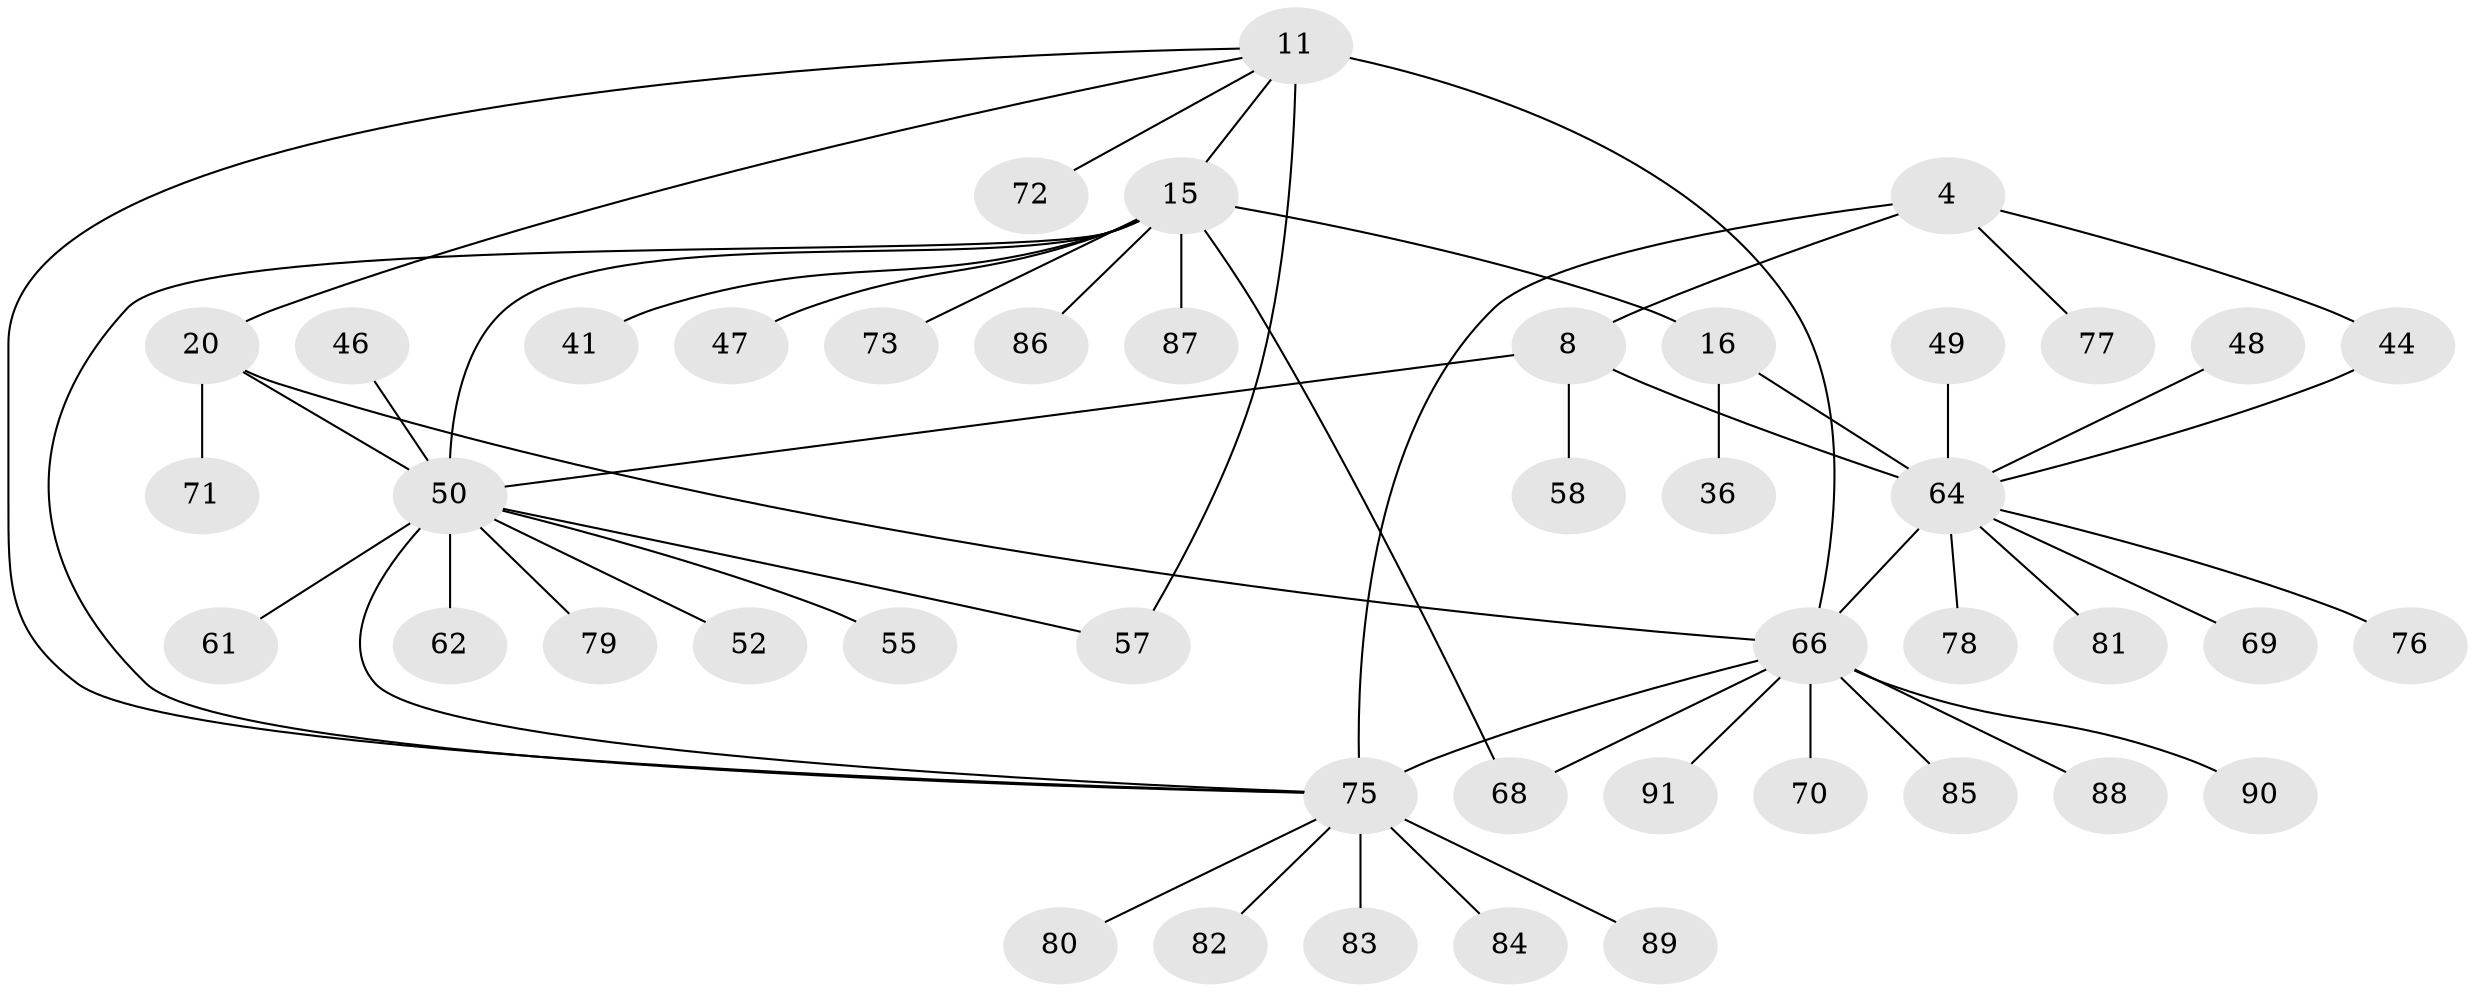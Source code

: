 // original degree distribution, {10: 0.02197802197802198, 5: 0.04395604395604396, 11: 0.01098901098901099, 4: 0.06593406593406594, 8: 0.02197802197802198, 6: 0.01098901098901099, 9: 0.03296703296703297, 12: 0.01098901098901099, 7: 0.01098901098901099, 2: 0.14285714285714285, 3: 0.04395604395604396, 1: 0.5824175824175825}
// Generated by graph-tools (version 1.1) at 2025/58/03/04/25 21:58:35]
// undirected, 45 vertices, 55 edges
graph export_dot {
graph [start="1"]
  node [color=gray90,style=filled];
  4 [super="+2"];
  8 [super="+5"];
  11 [super="+9"];
  15 [super="+13"];
  16 [super="+14"];
  20 [super="+17"];
  36 [super="+26"];
  41;
  44;
  46;
  47;
  48 [super="+35"];
  49;
  50 [super="+45+19"];
  52;
  55;
  57;
  58;
  61;
  62;
  64 [super="+7+29+38"];
  66 [super="+65"];
  68 [super="+51"];
  69;
  70 [super="+21"];
  71 [super="+54"];
  72;
  73 [super="+33"];
  75 [super="+67"];
  76;
  77;
  78;
  79;
  80;
  81 [super="+42+43"];
  82;
  83;
  84;
  85 [super="+59"];
  86;
  87;
  88 [super="+74"];
  89;
  90;
  91;
  4 -- 44;
  4 -- 77;
  4 -- 8;
  4 -- 75 [weight=4];
  8 -- 58;
  8 -- 50;
  8 -- 64 [weight=4];
  11 -- 72;
  11 -- 20;
  11 -- 57;
  11 -- 15;
  11 -- 66 [weight=4];
  11 -- 75;
  15 -- 16 [weight=4];
  15 -- 41;
  15 -- 47;
  15 -- 87;
  15 -- 86;
  15 -- 68;
  15 -- 50 [weight=2];
  15 -- 73;
  15 -- 75;
  16 -- 36;
  16 -- 64;
  20 -- 71;
  20 -- 50 [weight=4];
  20 -- 66;
  44 -- 64;
  46 -- 50;
  48 -- 64;
  49 -- 64;
  50 -- 79;
  50 -- 52;
  50 -- 55;
  50 -- 57;
  50 -- 61;
  50 -- 62;
  50 -- 75;
  64 -- 69;
  64 -- 76;
  64 -- 78;
  64 -- 81;
  64 -- 66;
  66 -- 68;
  66 -- 70;
  66 -- 85;
  66 -- 88;
  66 -- 90;
  66 -- 91;
  66 -- 75;
  75 -- 80;
  75 -- 82;
  75 -- 83;
  75 -- 84;
  75 -- 89;
}
